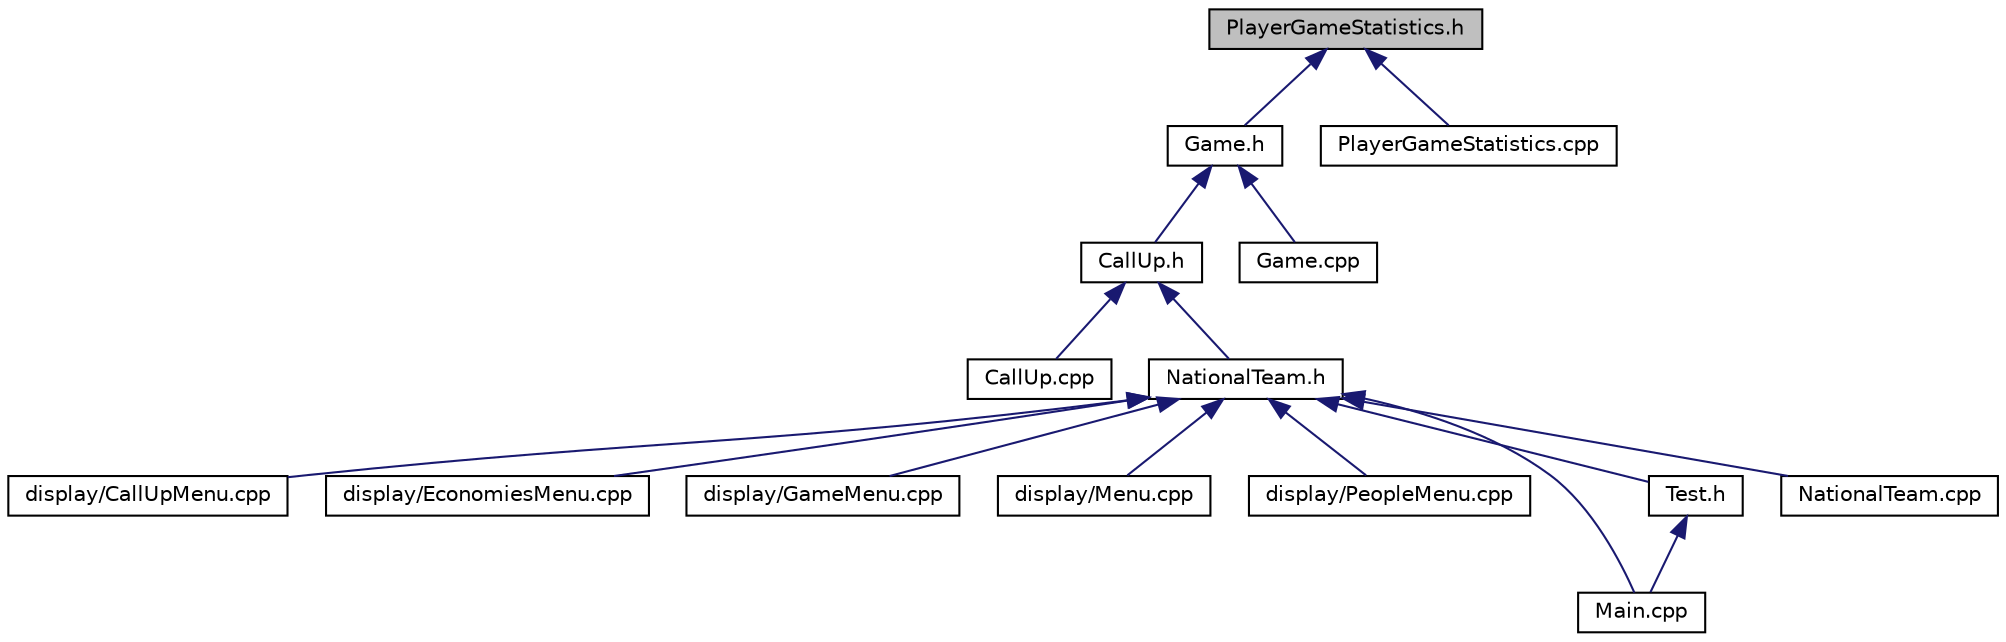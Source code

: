 digraph "PlayerGameStatistics.h"
{
 // LATEX_PDF_SIZE
  edge [fontname="Helvetica",fontsize="10",labelfontname="Helvetica",labelfontsize="10"];
  node [fontname="Helvetica",fontsize="10",shape=record];
  Node1 [label="PlayerGameStatistics.h",height=0.2,width=0.4,color="black", fillcolor="grey75", style="filled", fontcolor="black",tooltip=" "];
  Node1 -> Node2 [dir="back",color="midnightblue",fontsize="10",style="solid"];
  Node2 [label="Game.h",height=0.2,width=0.4,color="black", fillcolor="white", style="filled",URL="$_game_8h.html",tooltip=" "];
  Node2 -> Node3 [dir="back",color="midnightblue",fontsize="10",style="solid"];
  Node3 [label="CallUp.h",height=0.2,width=0.4,color="black", fillcolor="white", style="filled",URL="$_call_up_8h.html",tooltip=" "];
  Node3 -> Node4 [dir="back",color="midnightblue",fontsize="10",style="solid"];
  Node4 [label="CallUp.cpp",height=0.2,width=0.4,color="black", fillcolor="white", style="filled",URL="$_call_up_8cpp.html",tooltip=" "];
  Node3 -> Node5 [dir="back",color="midnightblue",fontsize="10",style="solid"];
  Node5 [label="NationalTeam.h",height=0.2,width=0.4,color="black", fillcolor="white", style="filled",URL="$_national_team_8h.html",tooltip=" "];
  Node5 -> Node6 [dir="back",color="midnightblue",fontsize="10",style="solid"];
  Node6 [label="display/CallUpMenu.cpp",height=0.2,width=0.4,color="black", fillcolor="white", style="filled",URL="$_call_up_menu_8cpp.html",tooltip=" "];
  Node5 -> Node7 [dir="back",color="midnightblue",fontsize="10",style="solid"];
  Node7 [label="display/EconomiesMenu.cpp",height=0.2,width=0.4,color="black", fillcolor="white", style="filled",URL="$_economies_menu_8cpp.html",tooltip=" "];
  Node5 -> Node8 [dir="back",color="midnightblue",fontsize="10",style="solid"];
  Node8 [label="display/GameMenu.cpp",height=0.2,width=0.4,color="black", fillcolor="white", style="filled",URL="$_game_menu_8cpp.html",tooltip=" "];
  Node5 -> Node9 [dir="back",color="midnightblue",fontsize="10",style="solid"];
  Node9 [label="display/Menu.cpp",height=0.2,width=0.4,color="black", fillcolor="white", style="filled",URL="$_menu_8cpp.html",tooltip=" "];
  Node5 -> Node10 [dir="back",color="midnightblue",fontsize="10",style="solid"];
  Node10 [label="display/PeopleMenu.cpp",height=0.2,width=0.4,color="black", fillcolor="white", style="filled",URL="$_people_menu_8cpp.html",tooltip=" "];
  Node5 -> Node11 [dir="back",color="midnightblue",fontsize="10",style="solid"];
  Node11 [label="Main.cpp",height=0.2,width=0.4,color="black", fillcolor="white", style="filled",URL="$_main_8cpp.html",tooltip=" "];
  Node5 -> Node12 [dir="back",color="midnightblue",fontsize="10",style="solid"];
  Node12 [label="Test.h",height=0.2,width=0.4,color="black", fillcolor="white", style="filled",URL="$_test_8h.html",tooltip=" "];
  Node12 -> Node11 [dir="back",color="midnightblue",fontsize="10",style="solid"];
  Node5 -> Node13 [dir="back",color="midnightblue",fontsize="10",style="solid"];
  Node13 [label="NationalTeam.cpp",height=0.2,width=0.4,color="black", fillcolor="white", style="filled",URL="$_national_team_8cpp.html",tooltip=" "];
  Node2 -> Node14 [dir="back",color="midnightblue",fontsize="10",style="solid"];
  Node14 [label="Game.cpp",height=0.2,width=0.4,color="black", fillcolor="white", style="filled",URL="$_game_8cpp.html",tooltip=" "];
  Node1 -> Node15 [dir="back",color="midnightblue",fontsize="10",style="solid"];
  Node15 [label="PlayerGameStatistics.cpp",height=0.2,width=0.4,color="black", fillcolor="white", style="filled",URL="$_player_game_statistics_8cpp.html",tooltip=" "];
}
